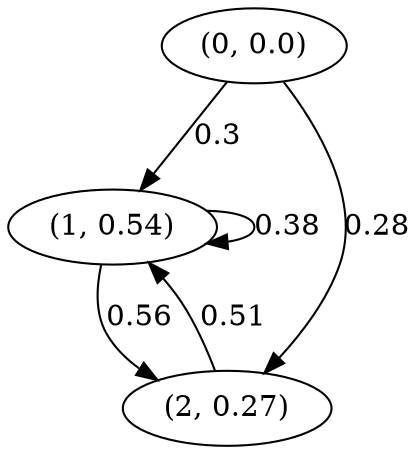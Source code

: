 digraph {
    0 [ label = "(0, 0.0)" ]
    1 [ label = "(1, 0.54)" ]
    2 [ label = "(2, 0.27)" ]
    1 -> 1 [ label = "0.38" ]
    0 -> 1 [ label = "0.3" ]
    2 -> 1 [ label = "0.51" ]
    0 -> 2 [ label = "0.28" ]
    1 -> 2 [ label = "0.56" ]
}

